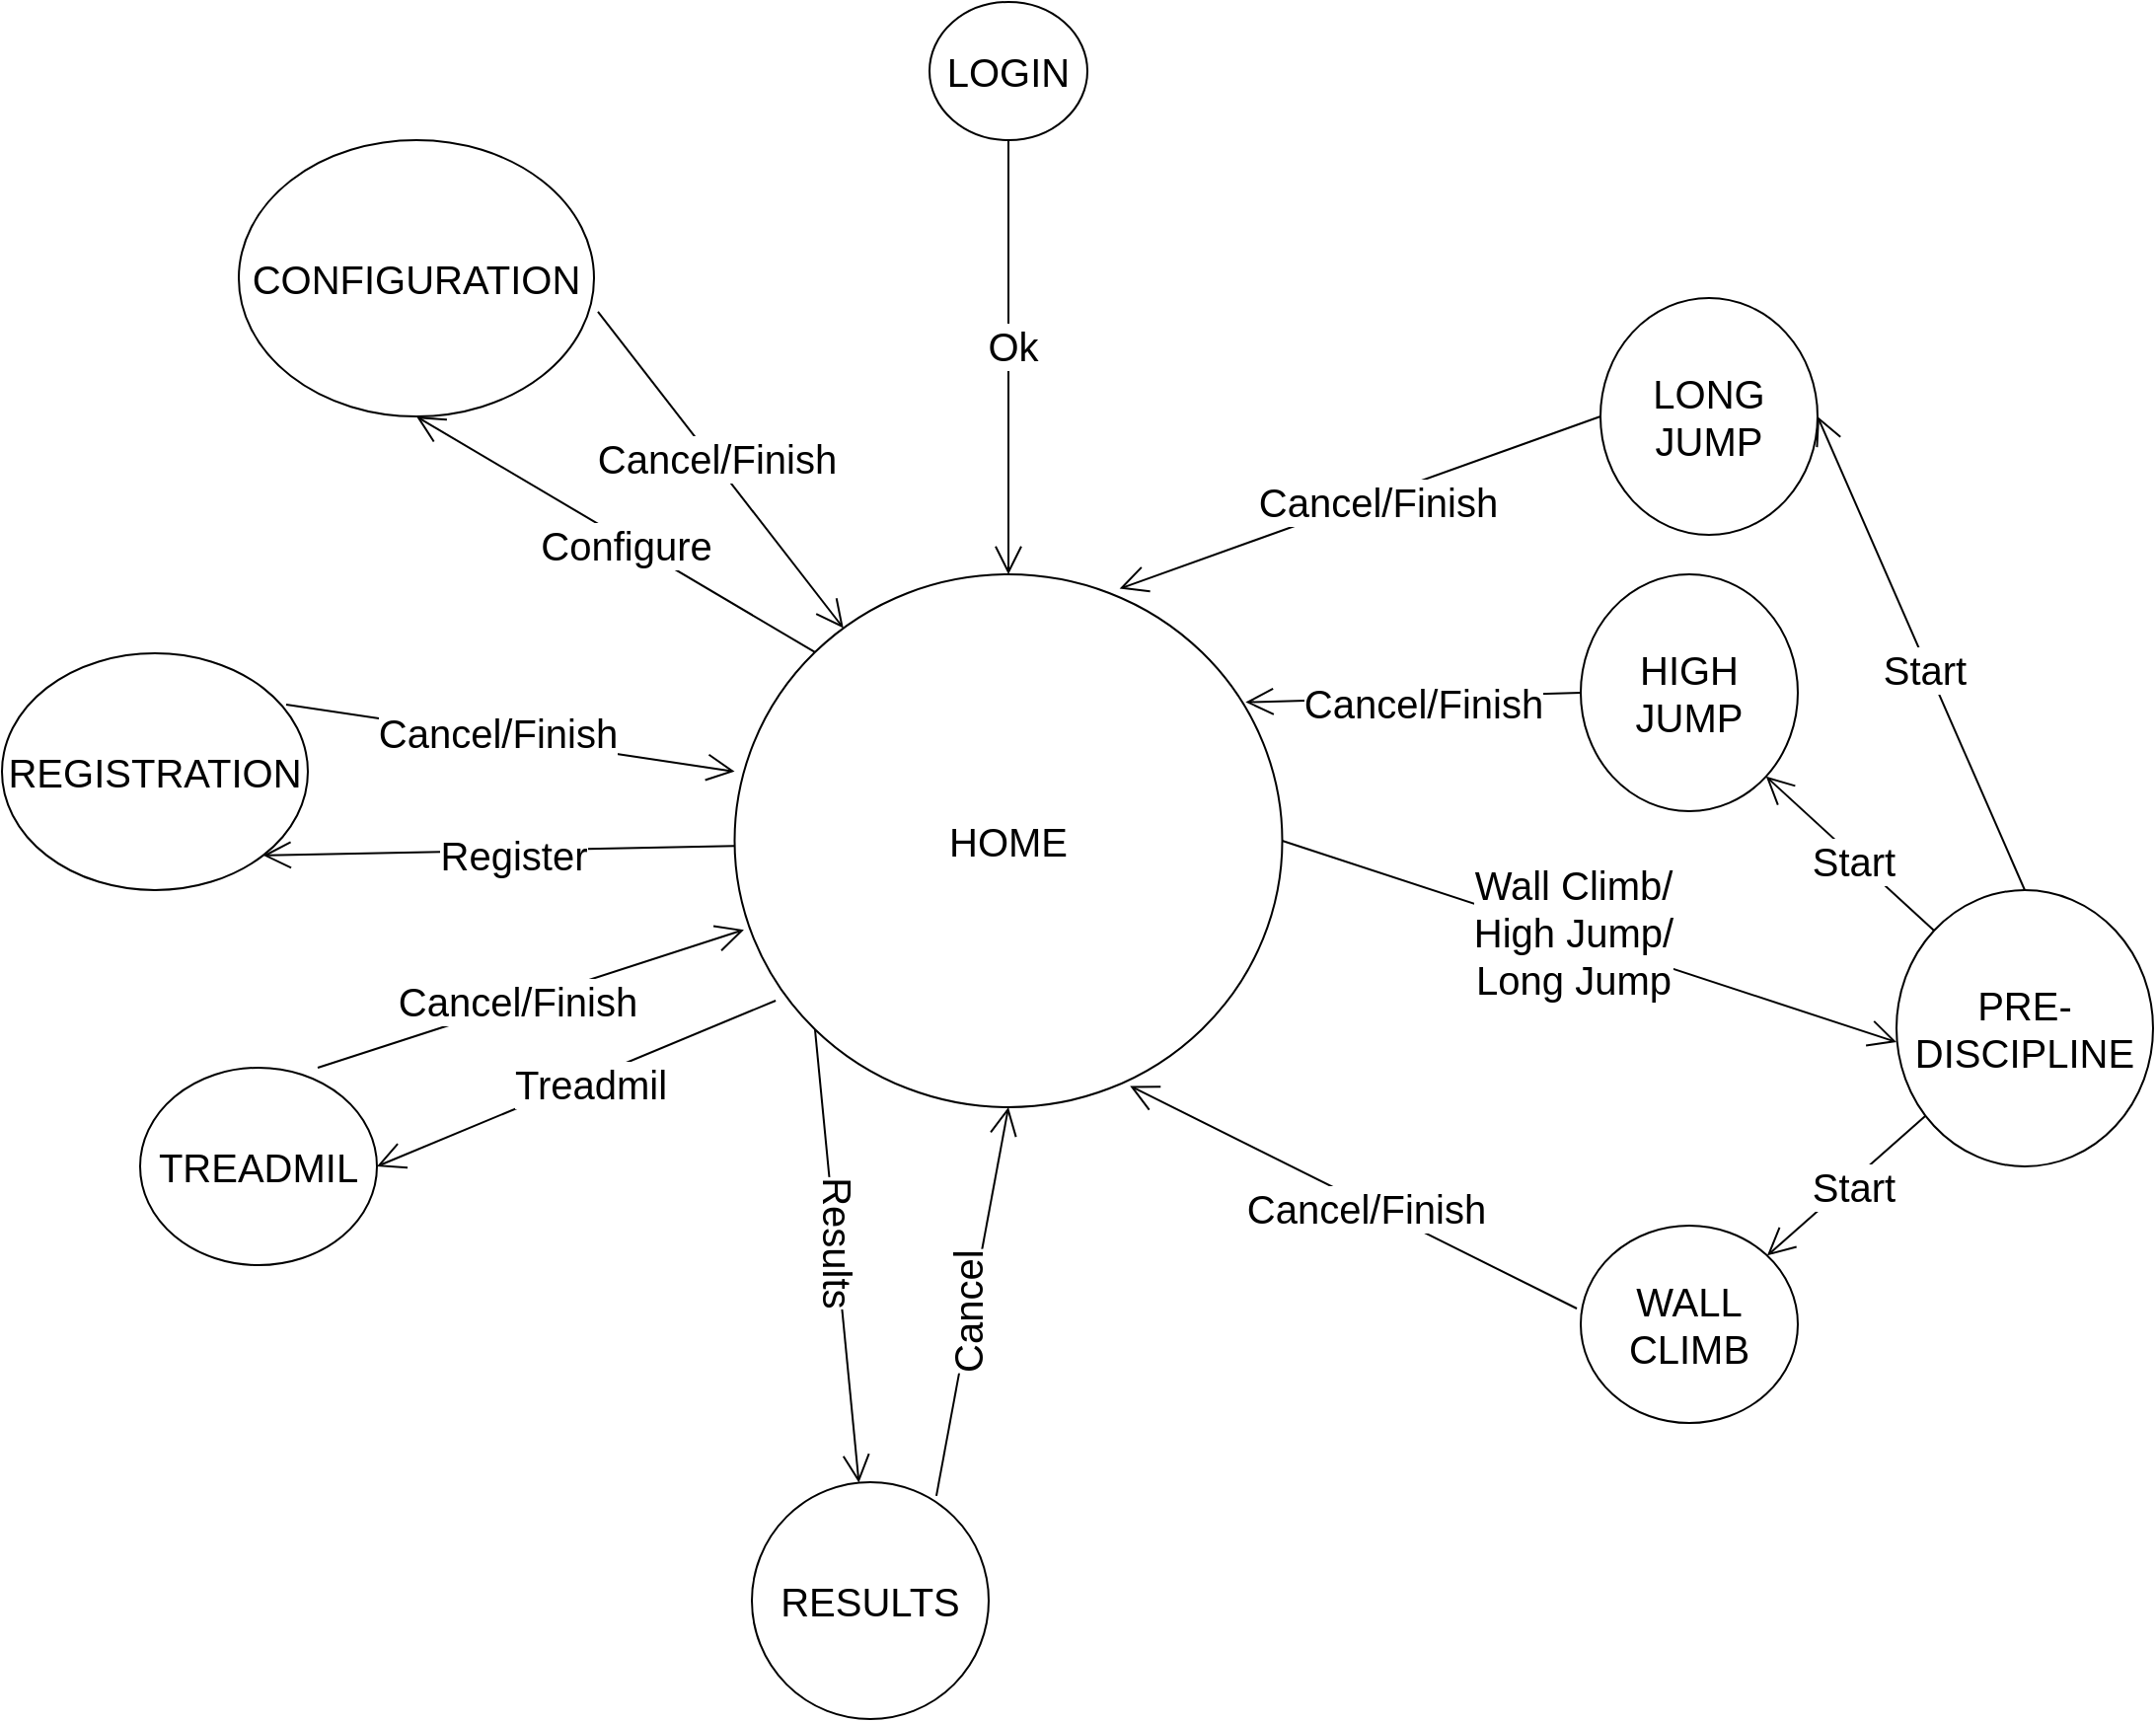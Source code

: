 <mxfile version="22.1.14" type="device">
  <diagram name="Page-1" id="radl8Tr2VW9J61jBMA1z">
    <mxGraphModel dx="2284" dy="746" grid="1" gridSize="10" guides="1" tooltips="1" connect="1" arrows="1" fold="1" page="1" pageScale="1" pageWidth="850" pageHeight="1100" math="0" shadow="0">
      <root>
        <mxCell id="0" />
        <mxCell id="1" parent="0" />
        <mxCell id="yB8sBW4Ziaw1Jw08Tbaj-1" value="&lt;font style=&quot;font-size: 20px;&quot;&gt;HOME&lt;/font&gt;" style="ellipse;whiteSpace=wrap;html=1;" parent="1" vertex="1">
          <mxGeometry x="251.25" y="430" width="277.5" height="270" as="geometry" />
        </mxCell>
        <mxCell id="yB8sBW4Ziaw1Jw08Tbaj-2" value="&lt;font style=&quot;font-size: 20px;&quot;&gt;LOGIN&lt;/font&gt;" style="ellipse;whiteSpace=wrap;html=1;" parent="1" vertex="1">
          <mxGeometry x="350" y="140" width="80" height="70" as="geometry" />
        </mxCell>
        <mxCell id="yB8sBW4Ziaw1Jw08Tbaj-3" value="&lt;font style=&quot;font-size: 20px;&quot;&gt;REGISTRATION&lt;/font&gt;" style="ellipse;whiteSpace=wrap;html=1;" parent="1" vertex="1">
          <mxGeometry x="-120" y="470" width="155" height="120" as="geometry" />
        </mxCell>
        <mxCell id="yB8sBW4Ziaw1Jw08Tbaj-4" value="&lt;font style=&quot;font-size: 20px;&quot;&gt;TREADMIL&lt;/font&gt;" style="ellipse;whiteSpace=wrap;html=1;" parent="1" vertex="1">
          <mxGeometry x="-50" y="680" width="120" height="100" as="geometry" />
        </mxCell>
        <mxCell id="yB8sBW4Ziaw1Jw08Tbaj-5" value="&lt;font style=&quot;font-size: 20px;&quot;&gt;PRE-DISCIPLINE&lt;/font&gt;" style="ellipse;whiteSpace=wrap;html=1;" parent="1" vertex="1">
          <mxGeometry x="840" y="590" width="130" height="140" as="geometry" />
        </mxCell>
        <mxCell id="yB8sBW4Ziaw1Jw08Tbaj-6" value="&lt;font style=&quot;font-size: 20px;&quot;&gt;RESULTS&lt;/font&gt;" style="ellipse;whiteSpace=wrap;html=1;" parent="1" vertex="1">
          <mxGeometry x="260" y="890" width="120" height="120" as="geometry" />
        </mxCell>
        <mxCell id="yB8sBW4Ziaw1Jw08Tbaj-7" value="&lt;font style=&quot;font-size: 20px;&quot;&gt;HIGH JUMP&lt;/font&gt;" style="ellipse;whiteSpace=wrap;html=1;" parent="1" vertex="1">
          <mxGeometry x="680" y="430" width="110" height="120" as="geometry" />
        </mxCell>
        <mxCell id="yB8sBW4Ziaw1Jw08Tbaj-8" value="&lt;font style=&quot;font-size: 20px;&quot;&gt;WALL CLIMB&lt;/font&gt;" style="ellipse;whiteSpace=wrap;html=1;" parent="1" vertex="1">
          <mxGeometry x="680" y="760" width="110" height="100" as="geometry" />
        </mxCell>
        <mxCell id="yB8sBW4Ziaw1Jw08Tbaj-9" value="&lt;font style=&quot;font-size: 20px;&quot;&gt;LONG JUMP&lt;/font&gt;" style="ellipse;whiteSpace=wrap;html=1;" parent="1" vertex="1">
          <mxGeometry x="690" y="290" width="110" height="120" as="geometry" />
        </mxCell>
        <mxCell id="yB8sBW4Ziaw1Jw08Tbaj-13" value="" style="endArrow=open;endFill=1;endSize=12;html=1;rounded=0;exitX=0.5;exitY=1;exitDx=0;exitDy=0;" parent="1" source="yB8sBW4Ziaw1Jw08Tbaj-2" target="yB8sBW4Ziaw1Jw08Tbaj-1" edge="1">
          <mxGeometry width="160" relative="1" as="geometry">
            <mxPoint x="340" y="380" as="sourcePoint" />
            <mxPoint x="500" y="380" as="targetPoint" />
          </mxGeometry>
        </mxCell>
        <mxCell id="yB8sBW4Ziaw1Jw08Tbaj-14" value="&lt;font style=&quot;font-size: 20px;&quot;&gt;Ok&lt;/font&gt;" style="edgeLabel;html=1;align=center;verticalAlign=middle;resizable=0;points=[];" parent="yB8sBW4Ziaw1Jw08Tbaj-13" vertex="1" connectable="0">
          <mxGeometry x="-0.06" y="2" relative="1" as="geometry">
            <mxPoint as="offset" />
          </mxGeometry>
        </mxCell>
        <mxCell id="yB8sBW4Ziaw1Jw08Tbaj-20" value="" style="endArrow=open;endFill=1;endSize=12;html=1;rounded=0;exitX=1;exitY=0.5;exitDx=0;exitDy=0;entryX=0;entryY=0.55;entryDx=0;entryDy=0;entryPerimeter=0;" parent="1" source="yB8sBW4Ziaw1Jw08Tbaj-1" target="yB8sBW4Ziaw1Jw08Tbaj-5" edge="1">
          <mxGeometry width="160" relative="1" as="geometry">
            <mxPoint x="410" y="300" as="sourcePoint" />
            <mxPoint x="410" y="410" as="targetPoint" />
          </mxGeometry>
        </mxCell>
        <mxCell id="yB8sBW4Ziaw1Jw08Tbaj-21" value="&lt;span style=&quot;font-size: 20px;&quot;&gt;Wall Climb/&lt;br&gt;High Jump/&lt;br&gt;Long Jump&lt;br&gt;&lt;/span&gt;" style="edgeLabel;html=1;align=center;verticalAlign=middle;resizable=0;points=[];" parent="yB8sBW4Ziaw1Jw08Tbaj-20" vertex="1" connectable="0">
          <mxGeometry x="-0.06" y="2" relative="1" as="geometry">
            <mxPoint as="offset" />
          </mxGeometry>
        </mxCell>
        <mxCell id="yB8sBW4Ziaw1Jw08Tbaj-22" value="" style="endArrow=open;endFill=1;endSize=12;html=1;rounded=0;" parent="1" source="yB8sBW4Ziaw1Jw08Tbaj-5" target="yB8sBW4Ziaw1Jw08Tbaj-8" edge="1">
          <mxGeometry width="160" relative="1" as="geometry">
            <mxPoint x="450" y="440" as="sourcePoint" />
            <mxPoint x="800" y="437" as="targetPoint" />
          </mxGeometry>
        </mxCell>
        <mxCell id="yB8sBW4Ziaw1Jw08Tbaj-23" value="&lt;font style=&quot;font-size: 20px;&quot;&gt;Start&lt;/font&gt;" style="edgeLabel;html=1;align=center;verticalAlign=middle;resizable=0;points=[];" parent="yB8sBW4Ziaw1Jw08Tbaj-22" vertex="1" connectable="0">
          <mxGeometry x="-0.06" y="2" relative="1" as="geometry">
            <mxPoint as="offset" />
          </mxGeometry>
        </mxCell>
        <mxCell id="yB8sBW4Ziaw1Jw08Tbaj-24" value="" style="endArrow=open;endFill=1;endSize=12;html=1;rounded=0;exitX=0;exitY=0;exitDx=0;exitDy=0;entryX=1;entryY=1;entryDx=0;entryDy=0;" parent="1" source="yB8sBW4Ziaw1Jw08Tbaj-5" target="yB8sBW4Ziaw1Jw08Tbaj-7" edge="1">
          <mxGeometry width="160" relative="1" as="geometry">
            <mxPoint x="819" y="479" as="sourcePoint" />
            <mxPoint x="745" y="620" as="targetPoint" />
          </mxGeometry>
        </mxCell>
        <mxCell id="yB8sBW4Ziaw1Jw08Tbaj-25" value="&lt;font style=&quot;font-size: 20px;&quot;&gt;Start&lt;/font&gt;" style="edgeLabel;html=1;align=center;verticalAlign=middle;resizable=0;points=[];" parent="yB8sBW4Ziaw1Jw08Tbaj-24" vertex="1" connectable="0">
          <mxGeometry x="-0.06" y="2" relative="1" as="geometry">
            <mxPoint as="offset" />
          </mxGeometry>
        </mxCell>
        <mxCell id="yB8sBW4Ziaw1Jw08Tbaj-26" value="" style="endArrow=open;endFill=1;endSize=12;html=1;rounded=0;exitX=0.5;exitY=0;exitDx=0;exitDy=0;entryX=1;entryY=0.5;entryDx=0;entryDy=0;" parent="1" source="yB8sBW4Ziaw1Jw08Tbaj-5" target="yB8sBW4Ziaw1Jw08Tbaj-9" edge="1">
          <mxGeometry width="160" relative="1" as="geometry">
            <mxPoint x="819" y="381" as="sourcePoint" />
            <mxPoint x="650" y="260" as="targetPoint" />
          </mxGeometry>
        </mxCell>
        <mxCell id="yB8sBW4Ziaw1Jw08Tbaj-27" value="&lt;font style=&quot;font-size: 20px;&quot;&gt;Start&lt;/font&gt;" style="edgeLabel;html=1;align=center;verticalAlign=middle;resizable=0;points=[];" parent="yB8sBW4Ziaw1Jw08Tbaj-26" vertex="1" connectable="0">
          <mxGeometry x="-0.06" y="2" relative="1" as="geometry">
            <mxPoint as="offset" />
          </mxGeometry>
        </mxCell>
        <mxCell id="yB8sBW4Ziaw1Jw08Tbaj-28" value="" style="endArrow=open;endFill=1;endSize=12;html=1;rounded=0;entryX=1;entryY=0.5;entryDx=0;entryDy=0;exitX=0.075;exitY=0.8;exitDx=0;exitDy=0;exitPerimeter=0;" parent="1" source="yB8sBW4Ziaw1Jw08Tbaj-1" target="yB8sBW4Ziaw1Jw08Tbaj-4" edge="1">
          <mxGeometry width="160" relative="1" as="geometry">
            <mxPoint x="450" y="440" as="sourcePoint" />
            <mxPoint x="800" y="437" as="targetPoint" />
          </mxGeometry>
        </mxCell>
        <mxCell id="yB8sBW4Ziaw1Jw08Tbaj-29" value="&lt;span style=&quot;font-size: 20px;&quot;&gt;Treadmil&lt;br&gt;&lt;/span&gt;" style="edgeLabel;html=1;align=center;verticalAlign=middle;resizable=0;points=[];" parent="yB8sBW4Ziaw1Jw08Tbaj-28" vertex="1" connectable="0">
          <mxGeometry x="-0.06" y="2" relative="1" as="geometry">
            <mxPoint as="offset" />
          </mxGeometry>
        </mxCell>
        <mxCell id="yB8sBW4Ziaw1Jw08Tbaj-30" value="" style="endArrow=open;endFill=1;endSize=12;html=1;rounded=0;entryX=1;entryY=1;entryDx=0;entryDy=0;" parent="1" source="yB8sBW4Ziaw1Jw08Tbaj-1" target="yB8sBW4Ziaw1Jw08Tbaj-3" edge="1">
          <mxGeometry width="160" relative="1" as="geometry">
            <mxPoint x="350" y="440" as="sourcePoint" />
            <mxPoint x="190" y="440" as="targetPoint" />
          </mxGeometry>
        </mxCell>
        <mxCell id="yB8sBW4Ziaw1Jw08Tbaj-31" value="&lt;span style=&quot;font-size: 20px;&quot;&gt;Register&lt;br&gt;&lt;/span&gt;" style="edgeLabel;html=1;align=center;verticalAlign=middle;resizable=0;points=[];" parent="yB8sBW4Ziaw1Jw08Tbaj-30" vertex="1" connectable="0">
          <mxGeometry x="-0.06" y="2" relative="1" as="geometry">
            <mxPoint as="offset" />
          </mxGeometry>
        </mxCell>
        <mxCell id="yB8sBW4Ziaw1Jw08Tbaj-32" value="&lt;font style=&quot;font-size: 20px;&quot;&gt;CONFIGURATION&lt;/font&gt;" style="ellipse;whiteSpace=wrap;html=1;" parent="1" vertex="1">
          <mxGeometry y="210" width="180" height="140" as="geometry" />
        </mxCell>
        <mxCell id="yB8sBW4Ziaw1Jw08Tbaj-33" value="" style="endArrow=open;endFill=1;endSize=12;html=1;rounded=0;entryX=0.5;entryY=1;entryDx=0;entryDy=0;exitX=0;exitY=0;exitDx=0;exitDy=0;" parent="1" source="yB8sBW4Ziaw1Jw08Tbaj-1" target="yB8sBW4Ziaw1Jw08Tbaj-32" edge="1">
          <mxGeometry width="160" relative="1" as="geometry">
            <mxPoint x="352" y="428" as="sourcePoint" />
            <mxPoint x="142" y="373" as="targetPoint" />
          </mxGeometry>
        </mxCell>
        <mxCell id="yB8sBW4Ziaw1Jw08Tbaj-34" value="&lt;span style=&quot;font-size: 20px;&quot;&gt;Configure&lt;br&gt;&lt;/span&gt;" style="edgeLabel;html=1;align=center;verticalAlign=middle;resizable=0;points=[];" parent="yB8sBW4Ziaw1Jw08Tbaj-33" vertex="1" connectable="0">
          <mxGeometry x="-0.06" y="2" relative="1" as="geometry">
            <mxPoint as="offset" />
          </mxGeometry>
        </mxCell>
        <mxCell id="yB8sBW4Ziaw1Jw08Tbaj-36" value="" style="endArrow=open;endFill=1;endSize=12;html=1;rounded=0;exitX=0;exitY=1;exitDx=0;exitDy=0;labelPosition=center;verticalLabelPosition=bottom;align=center;verticalAlign=top;textDirection=ltr;" parent="1" source="yB8sBW4Ziaw1Jw08Tbaj-1" target="yB8sBW4Ziaw1Jw08Tbaj-6" edge="1">
          <mxGeometry width="160" relative="1" as="geometry">
            <mxPoint x="350" y="440" as="sourcePoint" />
            <mxPoint x="140" y="470" as="targetPoint" />
          </mxGeometry>
        </mxCell>
        <mxCell id="yB8sBW4Ziaw1Jw08Tbaj-37" value="&lt;span style=&quot;font-size: 20px;&quot;&gt;Results&lt;br&gt;&lt;/span&gt;" style="edgeLabel;html=1;align=center;verticalAlign=middle;resizable=0;points=[];rotation=90;" parent="yB8sBW4Ziaw1Jw08Tbaj-36" vertex="1" connectable="0">
          <mxGeometry x="-0.06" y="2" relative="1" as="geometry">
            <mxPoint as="offset" />
          </mxGeometry>
        </mxCell>
        <mxCell id="yB8sBW4Ziaw1Jw08Tbaj-50" value="" style="endArrow=open;endFill=1;endSize=12;html=1;rounded=0;exitX=0.779;exitY=0.058;exitDx=0;exitDy=0;entryX=0.5;entryY=1;entryDx=0;entryDy=0;exitPerimeter=0;" parent="1" source="yB8sBW4Ziaw1Jw08Tbaj-6" target="yB8sBW4Ziaw1Jw08Tbaj-1" edge="1">
          <mxGeometry width="160" relative="1" as="geometry">
            <mxPoint x="462" y="879" as="sourcePoint" />
            <mxPoint x="442" y="732" as="targetPoint" />
          </mxGeometry>
        </mxCell>
        <mxCell id="yB8sBW4Ziaw1Jw08Tbaj-51" value="&lt;span style=&quot;font-size: 20px;&quot;&gt;Cancel&lt;br&gt;&lt;/span&gt;" style="edgeLabel;html=1;align=center;verticalAlign=middle;resizable=0;points=[];rotation=270;" parent="yB8sBW4Ziaw1Jw08Tbaj-50" vertex="1" connectable="0">
          <mxGeometry x="-0.06" y="2" relative="1" as="geometry">
            <mxPoint as="offset" />
          </mxGeometry>
        </mxCell>
        <mxCell id="yB8sBW4Ziaw1Jw08Tbaj-58" value="" style="endArrow=open;endFill=1;endSize=12;html=1;rounded=0;exitX=-0.018;exitY=0.42;exitDx=0;exitDy=0;entryX=0.722;entryY=0.96;entryDx=0;entryDy=0;exitPerimeter=0;entryPerimeter=0;" parent="1" source="yB8sBW4Ziaw1Jw08Tbaj-8" target="yB8sBW4Ziaw1Jw08Tbaj-1" edge="1">
          <mxGeometry width="160" relative="1" as="geometry">
            <mxPoint x="427" y="813" as="sourcePoint" />
            <mxPoint x="440" y="550" as="targetPoint" />
          </mxGeometry>
        </mxCell>
        <mxCell id="yB8sBW4Ziaw1Jw08Tbaj-59" value="&lt;span style=&quot;font-size: 20px;&quot;&gt;Cancel/Finish&lt;br&gt;&lt;/span&gt;" style="edgeLabel;html=1;align=center;verticalAlign=middle;resizable=0;points=[];rotation=0;" parent="yB8sBW4Ziaw1Jw08Tbaj-58" vertex="1" connectable="0">
          <mxGeometry x="-0.06" y="2" relative="1" as="geometry">
            <mxPoint as="offset" />
          </mxGeometry>
        </mxCell>
        <mxCell id="yB8sBW4Ziaw1Jw08Tbaj-60" value="" style="endArrow=open;endFill=1;endSize=12;html=1;rounded=0;exitX=0;exitY=0.5;exitDx=0;exitDy=0;entryX=0.933;entryY=0.24;entryDx=0;entryDy=0;entryPerimeter=0;" parent="1" source="yB8sBW4Ziaw1Jw08Tbaj-7" target="yB8sBW4Ziaw1Jw08Tbaj-1" edge="1">
          <mxGeometry width="160" relative="1" as="geometry">
            <mxPoint x="728" y="682" as="sourcePoint" />
            <mxPoint x="480" y="544" as="targetPoint" />
          </mxGeometry>
        </mxCell>
        <mxCell id="yB8sBW4Ziaw1Jw08Tbaj-61" value="&lt;span style=&quot;font-size: 20px;&quot;&gt;Cancel/Finish&lt;br&gt;&lt;/span&gt;" style="edgeLabel;html=1;align=center;verticalAlign=middle;resizable=0;points=[];rotation=0;" parent="yB8sBW4Ziaw1Jw08Tbaj-60" vertex="1" connectable="0">
          <mxGeometry x="-0.06" y="2" relative="1" as="geometry">
            <mxPoint as="offset" />
          </mxGeometry>
        </mxCell>
        <mxCell id="yB8sBW4Ziaw1Jw08Tbaj-62" value="" style="endArrow=open;endFill=1;endSize=12;html=1;rounded=0;exitX=0;exitY=0.5;exitDx=0;exitDy=0;entryX=0.703;entryY=0.027;entryDx=0;entryDy=0;entryPerimeter=0;" parent="1" source="yB8sBW4Ziaw1Jw08Tbaj-9" target="yB8sBW4Ziaw1Jw08Tbaj-1" edge="1">
          <mxGeometry width="160" relative="1" as="geometry">
            <mxPoint x="696" y="372" as="sourcePoint" />
            <mxPoint x="525" y="436" as="targetPoint" />
          </mxGeometry>
        </mxCell>
        <mxCell id="yB8sBW4Ziaw1Jw08Tbaj-63" value="&lt;span style=&quot;font-size: 20px;&quot;&gt;Cancel/Finish&lt;br&gt;&lt;/span&gt;" style="edgeLabel;html=1;align=center;verticalAlign=middle;resizable=0;points=[];rotation=0;" parent="yB8sBW4Ziaw1Jw08Tbaj-62" vertex="1" connectable="0">
          <mxGeometry x="-0.06" y="2" relative="1" as="geometry">
            <mxPoint as="offset" />
          </mxGeometry>
        </mxCell>
        <mxCell id="yB8sBW4Ziaw1Jw08Tbaj-64" value="" style="endArrow=open;endFill=1;endSize=12;html=1;rounded=0;exitX=1.011;exitY=0.621;exitDx=0;exitDy=0;exitPerimeter=0;" parent="1" source="yB8sBW4Ziaw1Jw08Tbaj-32" target="yB8sBW4Ziaw1Jw08Tbaj-1" edge="1">
          <mxGeometry width="160" relative="1" as="geometry">
            <mxPoint x="700" y="360" as="sourcePoint" />
            <mxPoint x="455" y="447" as="targetPoint" />
          </mxGeometry>
        </mxCell>
        <mxCell id="yB8sBW4Ziaw1Jw08Tbaj-65" value="&lt;span style=&quot;font-size: 20px;&quot;&gt;Cancel/Finish&lt;br&gt;&lt;/span&gt;" style="edgeLabel;html=1;align=center;verticalAlign=middle;resizable=0;points=[];rotation=0;" parent="yB8sBW4Ziaw1Jw08Tbaj-64" vertex="1" connectable="0">
          <mxGeometry x="-0.06" y="2" relative="1" as="geometry">
            <mxPoint as="offset" />
          </mxGeometry>
        </mxCell>
        <mxCell id="yB8sBW4Ziaw1Jw08Tbaj-66" value="" style="endArrow=open;endFill=1;endSize=12;html=1;rounded=0;exitX=0.929;exitY=0.217;exitDx=0;exitDy=0;entryX=0;entryY=0.37;entryDx=0;entryDy=0;entryPerimeter=0;exitPerimeter=0;" parent="1" source="yB8sBW4Ziaw1Jw08Tbaj-3" target="yB8sBW4Ziaw1Jw08Tbaj-1" edge="1">
          <mxGeometry width="160" relative="1" as="geometry">
            <mxPoint x="710" y="370" as="sourcePoint" />
            <mxPoint x="465" y="457" as="targetPoint" />
          </mxGeometry>
        </mxCell>
        <mxCell id="yB8sBW4Ziaw1Jw08Tbaj-67" value="&lt;span style=&quot;font-size: 20px;&quot;&gt;Cancel/Finish&lt;br&gt;&lt;/span&gt;" style="edgeLabel;html=1;align=center;verticalAlign=middle;resizable=0;points=[];rotation=0;" parent="yB8sBW4Ziaw1Jw08Tbaj-66" vertex="1" connectable="0">
          <mxGeometry x="-0.06" y="2" relative="1" as="geometry">
            <mxPoint as="offset" />
          </mxGeometry>
        </mxCell>
        <mxCell id="yB8sBW4Ziaw1Jw08Tbaj-68" value="" style="endArrow=open;endFill=1;endSize=12;html=1;rounded=0;exitX=0.75;exitY=0;exitDx=0;exitDy=0;entryX=0.017;entryY=0.667;entryDx=0;entryDy=0;entryPerimeter=0;exitPerimeter=0;" parent="1" source="yB8sBW4Ziaw1Jw08Tbaj-4" target="yB8sBW4Ziaw1Jw08Tbaj-1" edge="1">
          <mxGeometry width="160" relative="1" as="geometry">
            <mxPoint x="34" y="506" as="sourcePoint" />
            <mxPoint x="261" y="540" as="targetPoint" />
          </mxGeometry>
        </mxCell>
        <mxCell id="yB8sBW4Ziaw1Jw08Tbaj-69" value="&lt;span style=&quot;font-size: 20px;&quot;&gt;Cancel/Finish&lt;br&gt;&lt;/span&gt;" style="edgeLabel;html=1;align=center;verticalAlign=middle;resizable=0;points=[];rotation=0;" parent="yB8sBW4Ziaw1Jw08Tbaj-68" vertex="1" connectable="0">
          <mxGeometry x="-0.06" y="2" relative="1" as="geometry">
            <mxPoint as="offset" />
          </mxGeometry>
        </mxCell>
      </root>
    </mxGraphModel>
  </diagram>
</mxfile>
